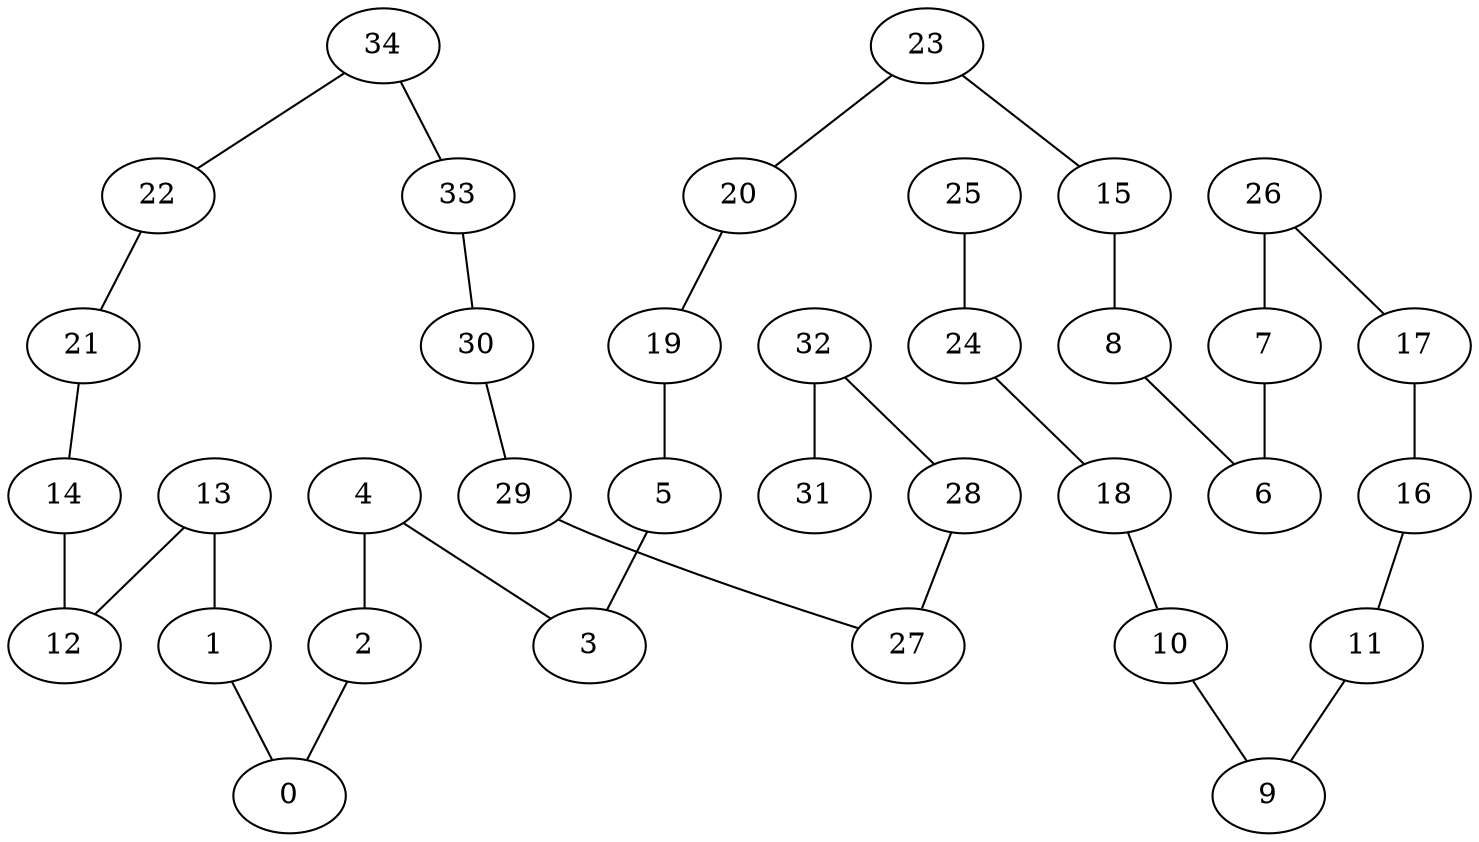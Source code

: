 graph G {
0;

1;

2;

3;

4;

5;

6;

7;

8;

9;

10;

11;

12;

13;

14;

15;

16;

17;

18;

19;

20;

21;

22;

23;

24;

25;

26;

27;

28;

29;

30;

31;

32;

33;

34;

1 -- 0;

2 -- 0;

4 -- 2;

4 -- 3;

5 -- 3;

7 -- 6;

8 -- 6;

10 -- 9;

11 -- 9;

13 -- 1;

13 -- 12;

14 -- 12;

15 -- 8;

16 -- 11;

17 -- 16;

18 -- 10;

19 -- 5;

20 -- 19;

21 -- 14;

22 -- 21;

23 -- 15;

23 -- 20;

24 -- 18;

25 -- 24;

26 -- 7;

26 -- 17;

28 -- 27;

29 -- 27;

30 -- 29;

32 -- 28;

32 -- 31;

33 -- 30;

34 -- 22;

34 -- 33;

}
